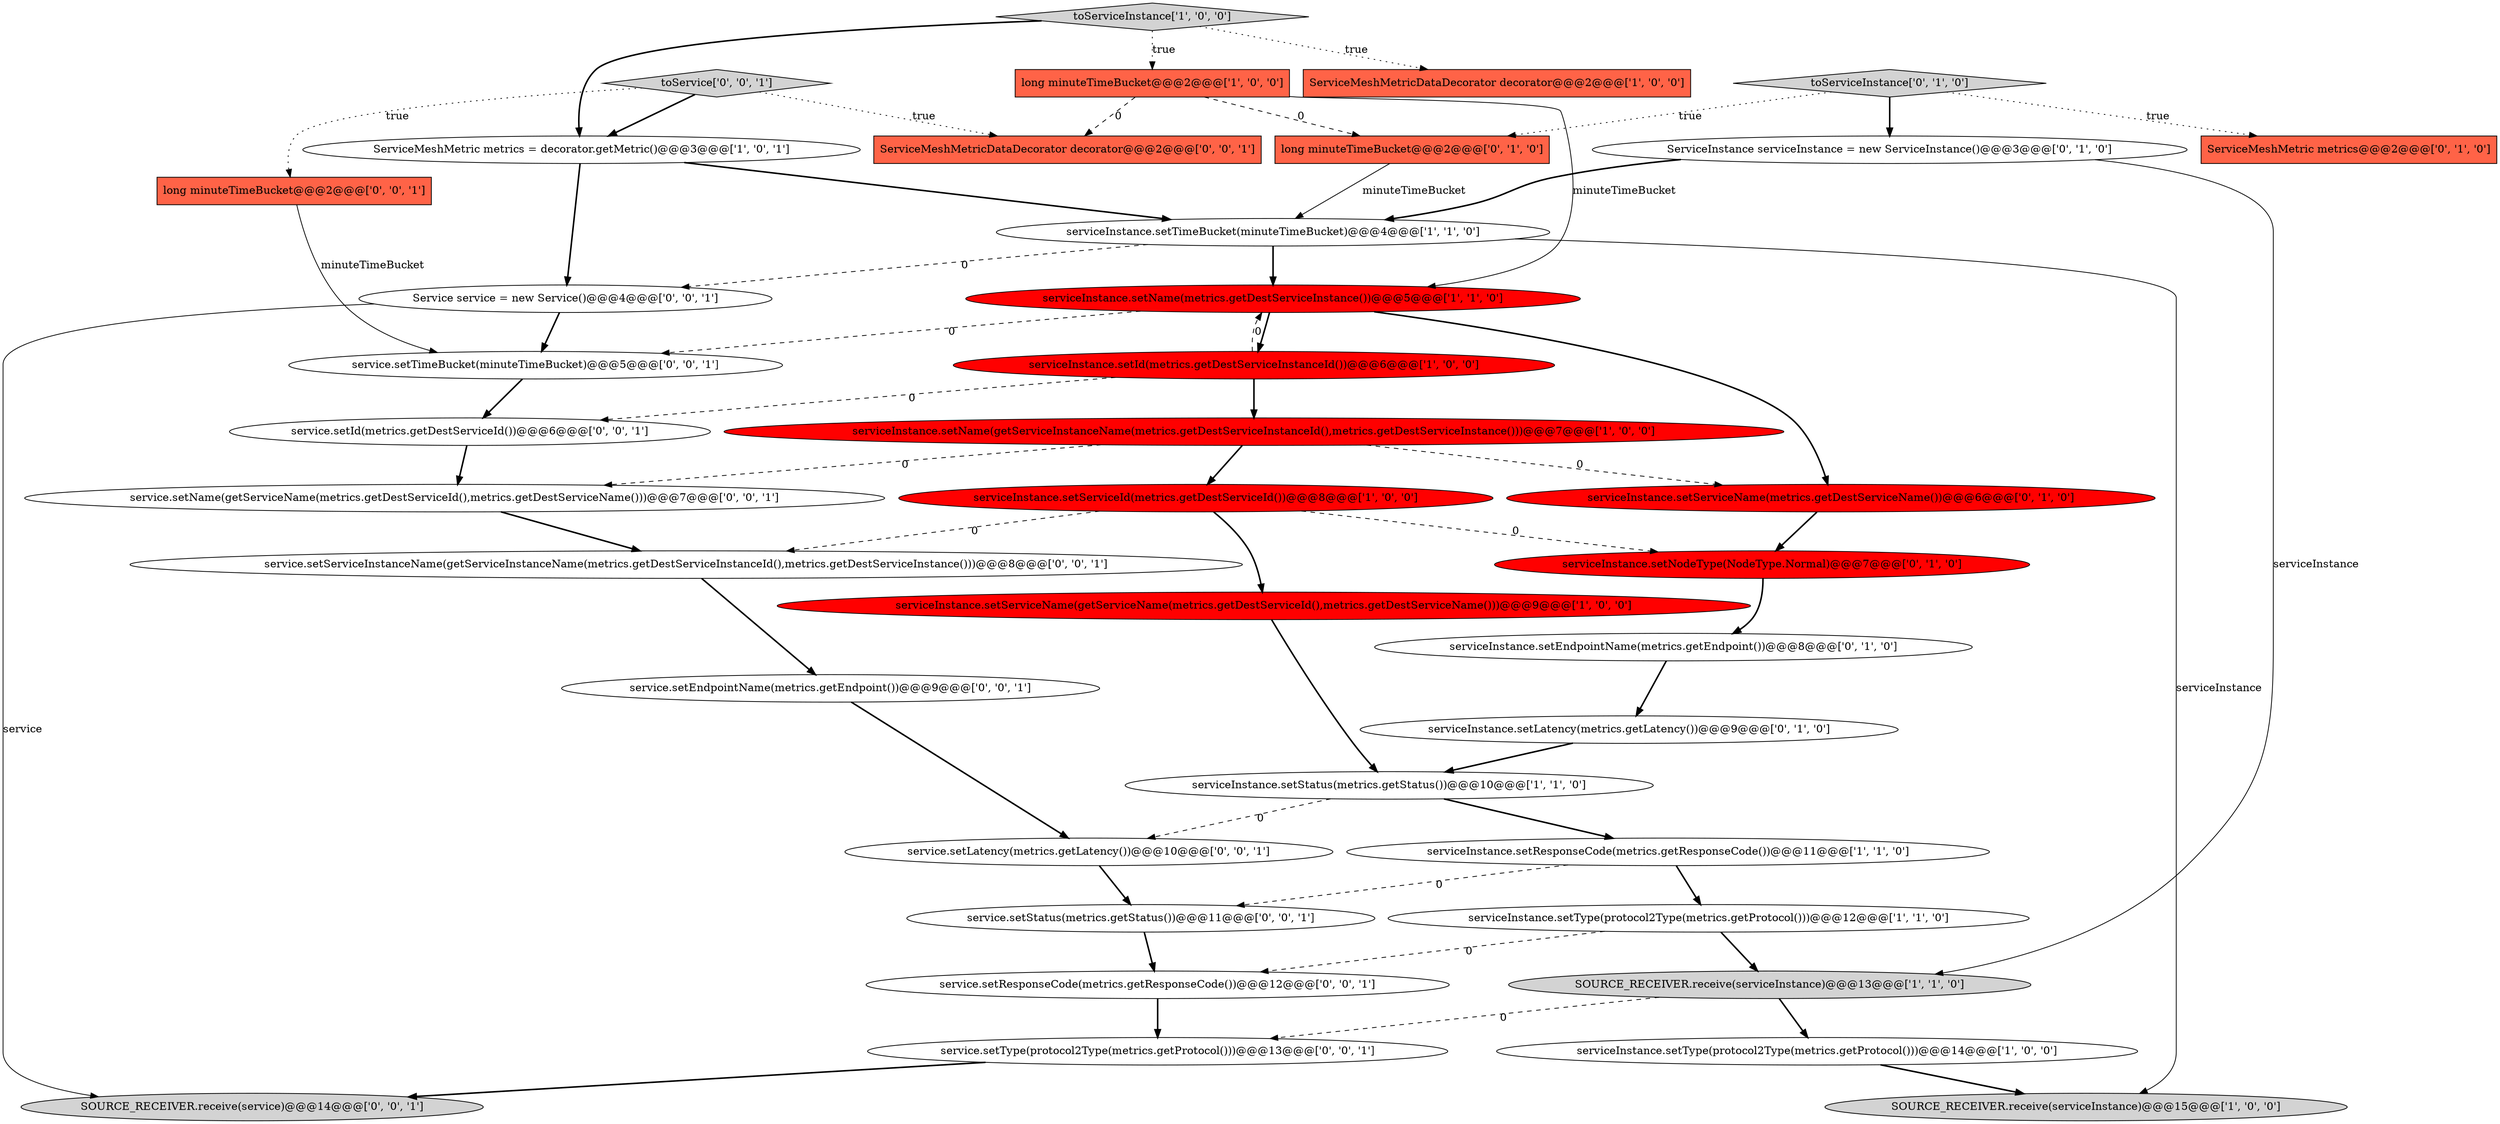 digraph {
31 [style = filled, label = "service.setTimeBucket(minuteTimeBucket)@@@5@@@['0', '0', '1']", fillcolor = white, shape = ellipse image = "AAA0AAABBB3BBB"];
5 [style = filled, label = "toServiceInstance['1', '0', '0']", fillcolor = lightgray, shape = diamond image = "AAA0AAABBB1BBB"];
23 [style = filled, label = "long minuteTimeBucket@@@2@@@['0', '1', '0']", fillcolor = tomato, shape = box image = "AAA1AAABBB2BBB"];
22 [style = filled, label = "toServiceInstance['0', '1', '0']", fillcolor = lightgray, shape = diamond image = "AAA0AAABBB2BBB"];
7 [style = filled, label = "ServiceMeshMetric metrics = decorator.getMetric()@@@3@@@['1', '0', '1']", fillcolor = white, shape = ellipse image = "AAA0AAABBB1BBB"];
21 [style = filled, label = "ServiceMeshMetric metrics@@@2@@@['0', '1', '0']", fillcolor = tomato, shape = box image = "AAA0AAABBB2BBB"];
3 [style = filled, label = "serviceInstance.setType(protocol2Type(metrics.getProtocol()))@@@12@@@['1', '1', '0']", fillcolor = white, shape = ellipse image = "AAA0AAABBB1BBB"];
18 [style = filled, label = "serviceInstance.setNodeType(NodeType.Normal)@@@7@@@['0', '1', '0']", fillcolor = red, shape = ellipse image = "AAA1AAABBB2BBB"];
10 [style = filled, label = "serviceInstance.setId(metrics.getDestServiceInstanceId())@@@6@@@['1', '0', '0']", fillcolor = red, shape = ellipse image = "AAA1AAABBB1BBB"];
34 [style = filled, label = "service.setType(protocol2Type(metrics.getProtocol()))@@@13@@@['0', '0', '1']", fillcolor = white, shape = ellipse image = "AAA0AAABBB3BBB"];
8 [style = filled, label = "SOURCE_RECEIVER.receive(serviceInstance)@@@13@@@['1', '1', '0']", fillcolor = lightgray, shape = ellipse image = "AAA0AAABBB1BBB"];
2 [style = filled, label = "serviceInstance.setResponseCode(metrics.getResponseCode())@@@11@@@['1', '1', '0']", fillcolor = white, shape = ellipse image = "AAA0AAABBB1BBB"];
33 [style = filled, label = "ServiceMeshMetricDataDecorator decorator@@@2@@@['0', '0', '1']", fillcolor = tomato, shape = box image = "AAA0AAABBB3BBB"];
12 [style = filled, label = "SOURCE_RECEIVER.receive(serviceInstance)@@@15@@@['1', '0', '0']", fillcolor = lightgray, shape = ellipse image = "AAA0AAABBB1BBB"];
32 [style = filled, label = "service.setEndpointName(metrics.getEndpoint())@@@9@@@['0', '0', '1']", fillcolor = white, shape = ellipse image = "AAA0AAABBB3BBB"];
13 [style = filled, label = "serviceInstance.setServiceName(getServiceName(metrics.getDestServiceId(),metrics.getDestServiceName()))@@@9@@@['1', '0', '0']", fillcolor = red, shape = ellipse image = "AAA1AAABBB1BBB"];
14 [style = filled, label = "serviceInstance.setStatus(metrics.getStatus())@@@10@@@['1', '1', '0']", fillcolor = white, shape = ellipse image = "AAA0AAABBB1BBB"];
24 [style = filled, label = "service.setStatus(metrics.getStatus())@@@11@@@['0', '0', '1']", fillcolor = white, shape = ellipse image = "AAA0AAABBB3BBB"];
36 [style = filled, label = "Service service = new Service()@@@4@@@['0', '0', '1']", fillcolor = white, shape = ellipse image = "AAA0AAABBB3BBB"];
4 [style = filled, label = "serviceInstance.setServiceId(metrics.getDestServiceId())@@@8@@@['1', '0', '0']", fillcolor = red, shape = ellipse image = "AAA1AAABBB1BBB"];
15 [style = filled, label = "serviceInstance.setName(metrics.getDestServiceInstance())@@@5@@@['1', '1', '0']", fillcolor = red, shape = ellipse image = "AAA1AAABBB1BBB"];
35 [style = filled, label = "service.setName(getServiceName(metrics.getDestServiceId(),metrics.getDestServiceName()))@@@7@@@['0', '0', '1']", fillcolor = white, shape = ellipse image = "AAA0AAABBB3BBB"];
27 [style = filled, label = "long minuteTimeBucket@@@2@@@['0', '0', '1']", fillcolor = tomato, shape = box image = "AAA0AAABBB3BBB"];
29 [style = filled, label = "SOURCE_RECEIVER.receive(service)@@@14@@@['0', '0', '1']", fillcolor = lightgray, shape = ellipse image = "AAA0AAABBB3BBB"];
19 [style = filled, label = "ServiceInstance serviceInstance = new ServiceInstance()@@@3@@@['0', '1', '0']", fillcolor = white, shape = ellipse image = "AAA0AAABBB2BBB"];
1 [style = filled, label = "ServiceMeshMetricDataDecorator decorator@@@2@@@['1', '0', '0']", fillcolor = tomato, shape = box image = "AAA0AAABBB1BBB"];
11 [style = filled, label = "serviceInstance.setType(protocol2Type(metrics.getProtocol()))@@@14@@@['1', '0', '0']", fillcolor = white, shape = ellipse image = "AAA0AAABBB1BBB"];
6 [style = filled, label = "long minuteTimeBucket@@@2@@@['1', '0', '0']", fillcolor = tomato, shape = box image = "AAA1AAABBB1BBB"];
9 [style = filled, label = "serviceInstance.setTimeBucket(minuteTimeBucket)@@@4@@@['1', '1', '0']", fillcolor = white, shape = ellipse image = "AAA0AAABBB1BBB"];
26 [style = filled, label = "toService['0', '0', '1']", fillcolor = lightgray, shape = diamond image = "AAA0AAABBB3BBB"];
20 [style = filled, label = "serviceInstance.setEndpointName(metrics.getEndpoint())@@@8@@@['0', '1', '0']", fillcolor = white, shape = ellipse image = "AAA0AAABBB2BBB"];
0 [style = filled, label = "serviceInstance.setName(getServiceInstanceName(metrics.getDestServiceInstanceId(),metrics.getDestServiceInstance()))@@@7@@@['1', '0', '0']", fillcolor = red, shape = ellipse image = "AAA1AAABBB1BBB"];
37 [style = filled, label = "service.setLatency(metrics.getLatency())@@@10@@@['0', '0', '1']", fillcolor = white, shape = ellipse image = "AAA0AAABBB3BBB"];
17 [style = filled, label = "serviceInstance.setServiceName(metrics.getDestServiceName())@@@6@@@['0', '1', '0']", fillcolor = red, shape = ellipse image = "AAA1AAABBB2BBB"];
28 [style = filled, label = "service.setId(metrics.getDestServiceId())@@@6@@@['0', '0', '1']", fillcolor = white, shape = ellipse image = "AAA0AAABBB3BBB"];
16 [style = filled, label = "serviceInstance.setLatency(metrics.getLatency())@@@9@@@['0', '1', '0']", fillcolor = white, shape = ellipse image = "AAA0AAABBB2BBB"];
25 [style = filled, label = "service.setResponseCode(metrics.getResponseCode())@@@12@@@['0', '0', '1']", fillcolor = white, shape = ellipse image = "AAA0AAABBB3BBB"];
30 [style = filled, label = "service.setServiceInstanceName(getServiceInstanceName(metrics.getDestServiceInstanceId(),metrics.getDestServiceInstance()))@@@8@@@['0', '0', '1']", fillcolor = white, shape = ellipse image = "AAA0AAABBB3BBB"];
9->36 [style = dashed, label="0"];
22->21 [style = dotted, label="true"];
10->15 [style = dashed, label="0"];
4->18 [style = dashed, label="0"];
34->29 [style = bold, label=""];
19->8 [style = solid, label="serviceInstance"];
15->10 [style = bold, label=""];
14->37 [style = dashed, label="0"];
37->24 [style = bold, label=""];
32->37 [style = bold, label=""];
26->7 [style = bold, label=""];
22->23 [style = dotted, label="true"];
25->34 [style = bold, label=""];
26->33 [style = dotted, label="true"];
22->19 [style = bold, label=""];
26->27 [style = dotted, label="true"];
2->3 [style = bold, label=""];
5->1 [style = dotted, label="true"];
4->13 [style = bold, label=""];
36->31 [style = bold, label=""];
5->6 [style = dotted, label="true"];
4->30 [style = dashed, label="0"];
10->28 [style = dashed, label="0"];
36->29 [style = solid, label="service"];
30->32 [style = bold, label=""];
8->34 [style = dashed, label="0"];
11->12 [style = bold, label=""];
0->17 [style = dashed, label="0"];
6->15 [style = solid, label="minuteTimeBucket"];
6->33 [style = dashed, label="0"];
7->9 [style = bold, label=""];
9->12 [style = solid, label="serviceInstance"];
18->20 [style = bold, label=""];
15->17 [style = bold, label=""];
28->35 [style = bold, label=""];
20->16 [style = bold, label=""];
19->9 [style = bold, label=""];
23->9 [style = solid, label="minuteTimeBucket"];
0->4 [style = bold, label=""];
9->15 [style = bold, label=""];
7->36 [style = bold, label=""];
3->8 [style = bold, label=""];
24->25 [style = bold, label=""];
10->0 [style = bold, label=""];
6->23 [style = dashed, label="0"];
15->31 [style = dashed, label="0"];
5->7 [style = bold, label=""];
16->14 [style = bold, label=""];
14->2 [style = bold, label=""];
31->28 [style = bold, label=""];
0->35 [style = dashed, label="0"];
2->24 [style = dashed, label="0"];
8->11 [style = bold, label=""];
35->30 [style = bold, label=""];
13->14 [style = bold, label=""];
17->18 [style = bold, label=""];
27->31 [style = solid, label="minuteTimeBucket"];
3->25 [style = dashed, label="0"];
}
